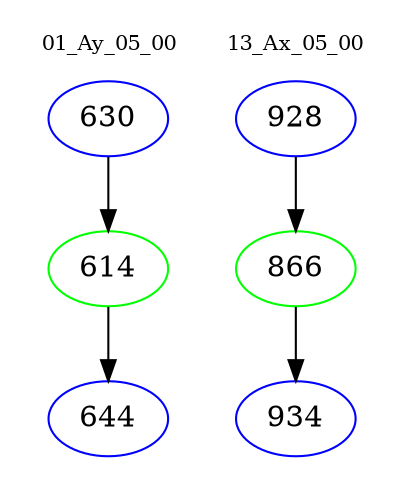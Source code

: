 digraph{
subgraph cluster_0 {
color = white
label = "01_Ay_05_00";
fontsize=10;
T0_630 [label="630", color="blue"]
T0_630 -> T0_614 [color="black"]
T0_614 [label="614", color="green"]
T0_614 -> T0_644 [color="black"]
T0_644 [label="644", color="blue"]
}
subgraph cluster_1 {
color = white
label = "13_Ax_05_00";
fontsize=10;
T1_928 [label="928", color="blue"]
T1_928 -> T1_866 [color="black"]
T1_866 [label="866", color="green"]
T1_866 -> T1_934 [color="black"]
T1_934 [label="934", color="blue"]
}
}
